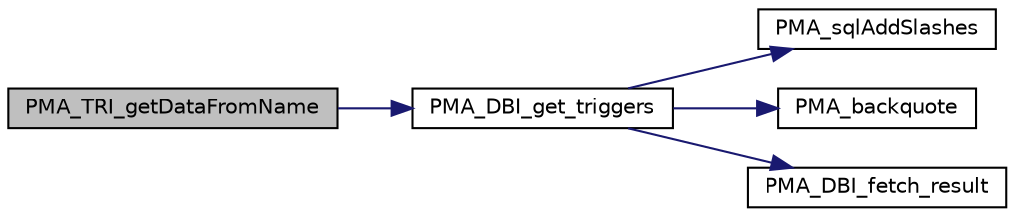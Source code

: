 digraph G
{
  edge [fontname="Helvetica",fontsize="10",labelfontname="Helvetica",labelfontsize="10"];
  node [fontname="Helvetica",fontsize="10",shape=record];
  rankdir="LR";
  Node1 [label="PMA_TRI_getDataFromName",height=0.2,width=0.4,color="black", fillcolor="grey75", style="filled" fontcolor="black"];
  Node1 -> Node2 [color="midnightblue",fontsize="10",style="solid",fontname="Helvetica"];
  Node2 [label="PMA_DBI_get_triggers",height=0.2,width=0.4,color="black", fillcolor="white", style="filled",URL="$database__interface_8lib_8php.html#a69b9d39108d5fde5f65de6083aab8259",tooltip="returns details about the TRIGGERs for a specific table or database"];
  Node2 -> Node3 [color="midnightblue",fontsize="10",style="solid",fontname="Helvetica"];
  Node3 [label="PMA_sqlAddSlashes",height=0.2,width=0.4,color="black", fillcolor="white", style="filled",URL="$common_8lib_8php.html#a799062f79f401d1f20735d292d008eaf",tooltip="Add slashes before &quot;&#39;&quot; and &quot;\&quot; characters so a value containing them can be used in a sql comparison..."];
  Node2 -> Node4 [color="midnightblue",fontsize="10",style="solid",fontname="Helvetica"];
  Node4 [label="PMA_backquote",height=0.2,width=0.4,color="black", fillcolor="white", style="filled",URL="$common_8lib_8php.html#a81c4628f679a153bb4475c5ee2ae49ec",tooltip="Adds backquotes on both sides of a database, table or field name."];
  Node2 -> Node5 [color="midnightblue",fontsize="10",style="solid",fontname="Helvetica"];
  Node5 [label="PMA_DBI_fetch_result",height=0.2,width=0.4,color="black", fillcolor="white", style="filled",URL="$database__interface_8lib_8php.html#a761f919096699667412d2ffd391eaa5b",tooltip="returns all rows in the resultset in one array"];
}
